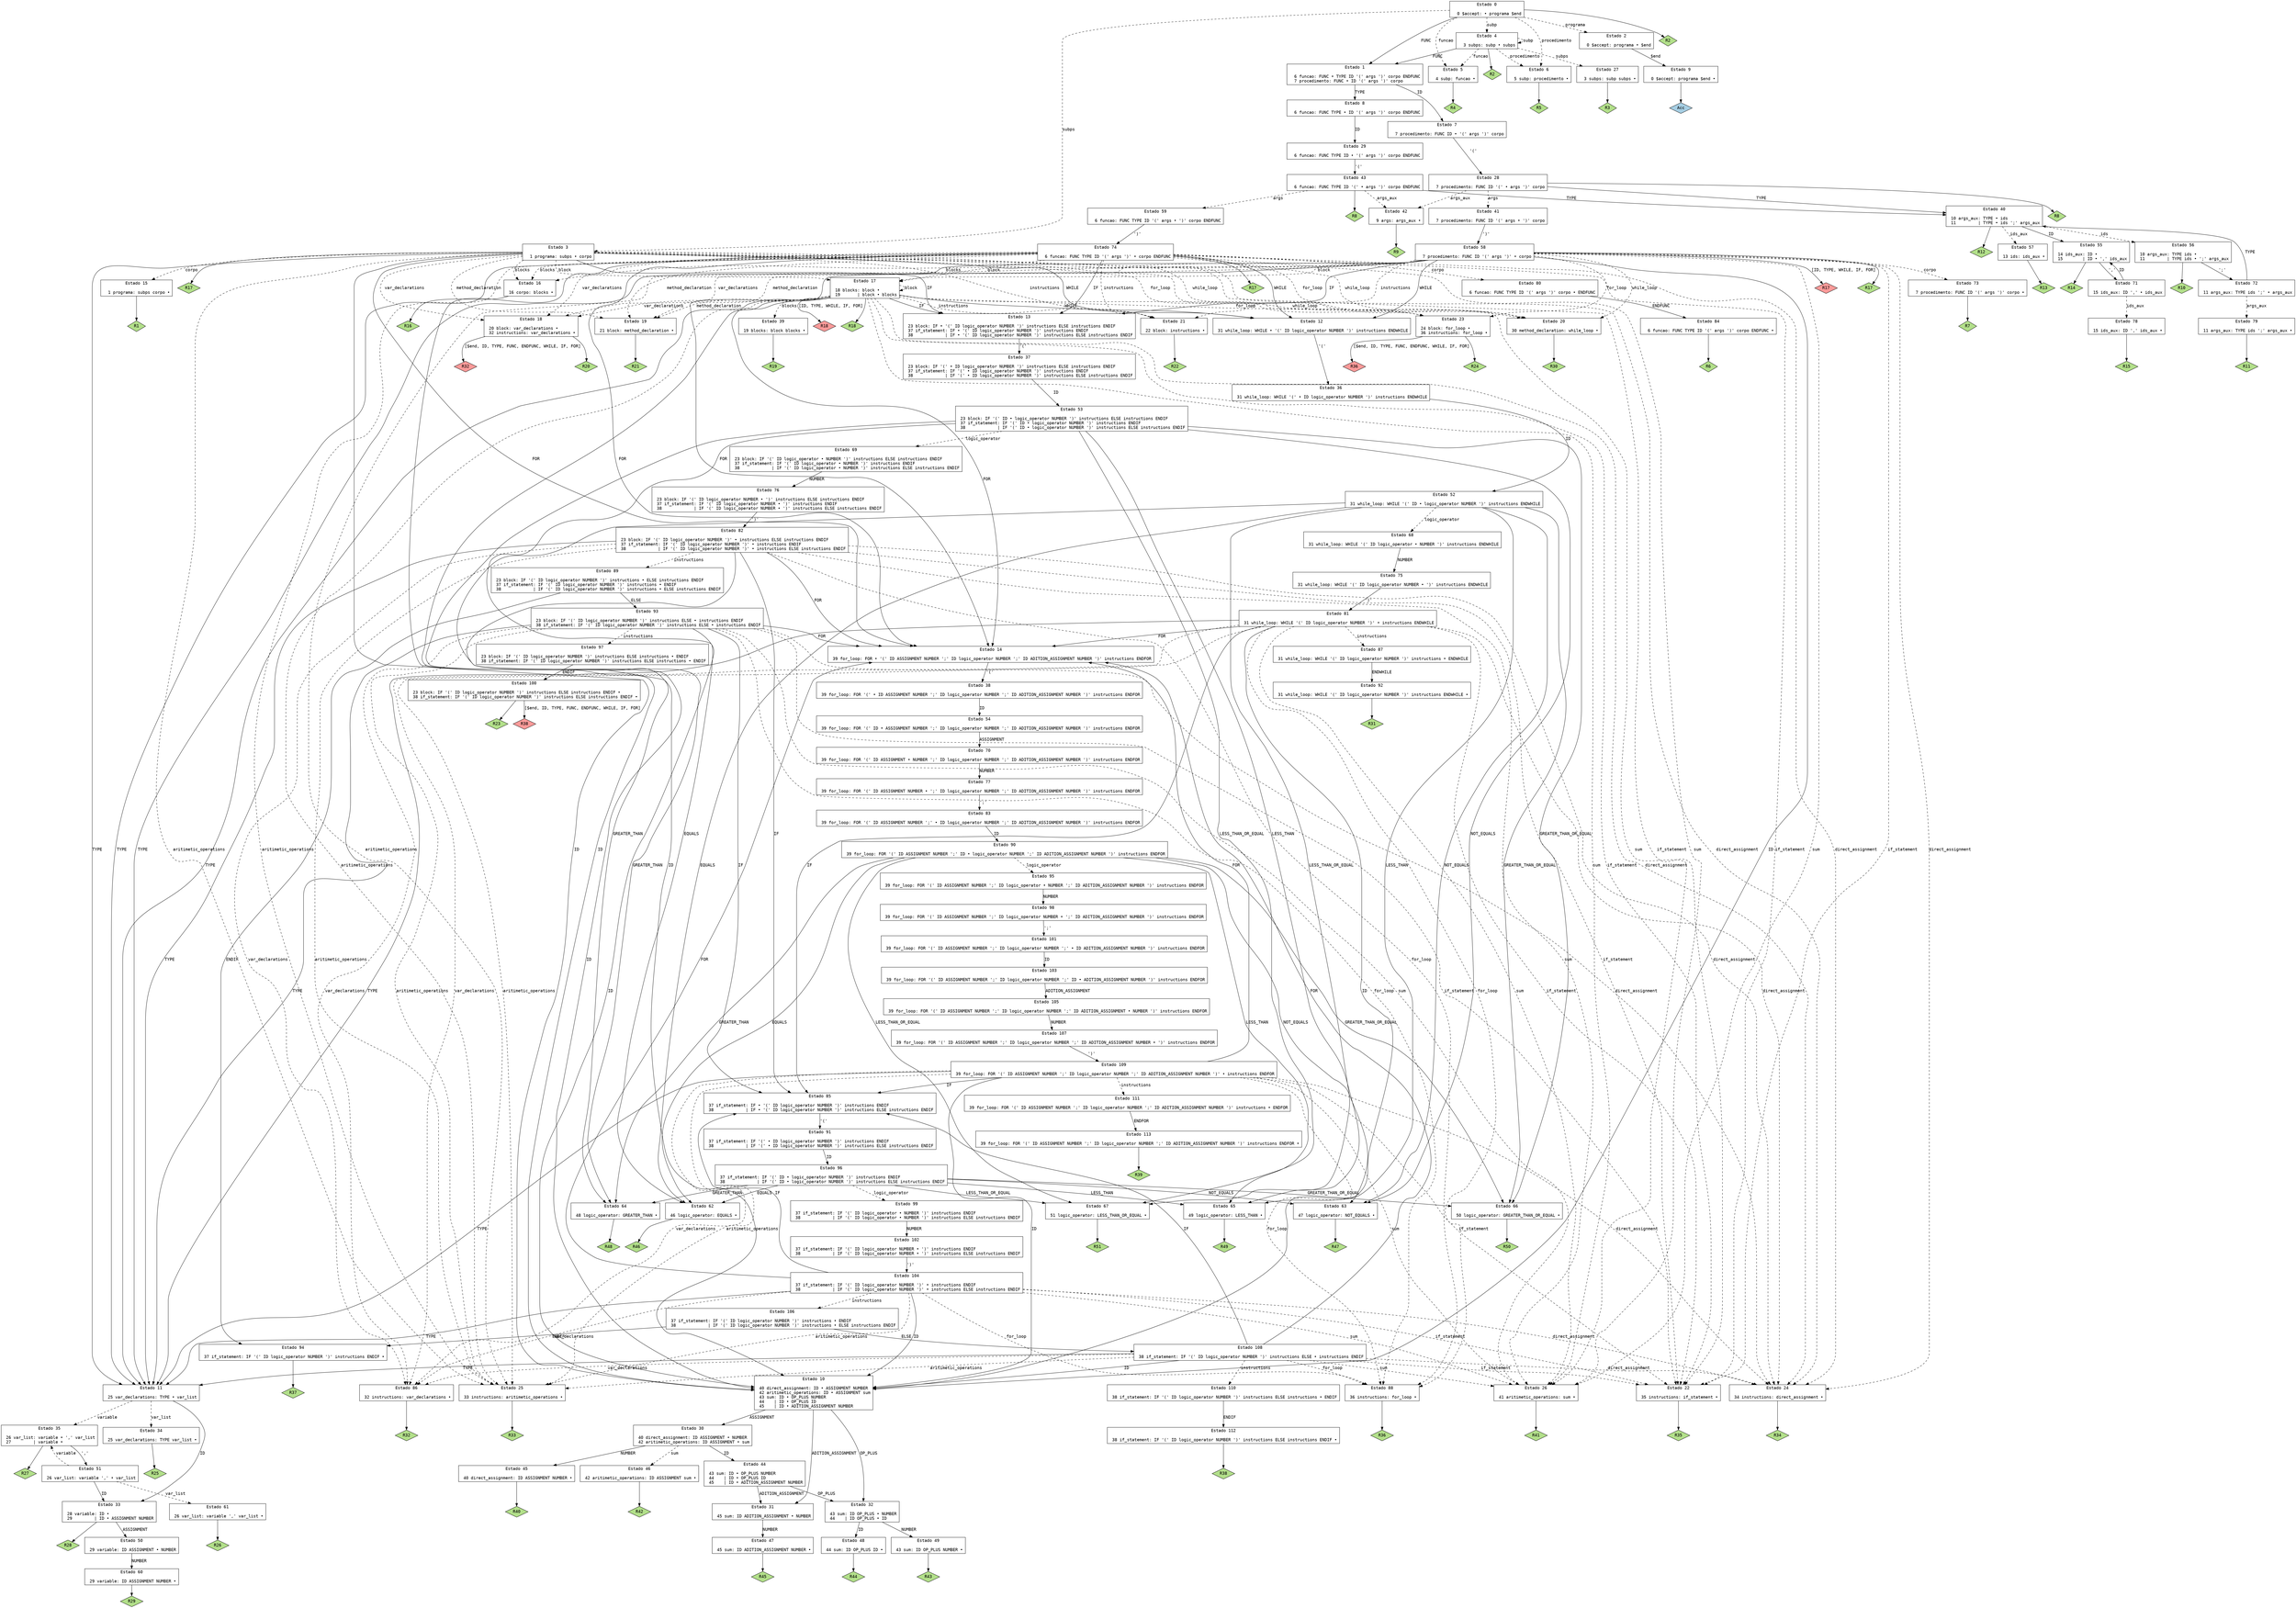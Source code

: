 // Gerado por GNU Bison 3.8.2.
// Relate erros para <bug-bison@gnu.org>.
// Site: <https://www.gnu.org/software/bison/>.

digraph "parser.y"
{
  node [fontname = courier, shape = box, colorscheme = paired6]
  edge [fontname = courier]

  0 [label="Estado 0\n\l  0 $accept: • programa $end\l"]
  0 -> 1 [style=solid label="FUNC"]
  0 -> 2 [style=dashed label="programa"]
  0 -> 3 [style=dashed label="subps"]
  0 -> 4 [style=dashed label="subp"]
  0 -> 5 [style=dashed label="funcao"]
  0 -> 6 [style=dashed label="procedimento"]
  0 -> "0R2" [style=solid]
 "0R2" [label="R2", fillcolor=3, shape=diamond, style=filled]
  1 [label="Estado 1\n\l  6 funcao: FUNC • TYPE ID '(' args ')' corpo ENDFUNC\l  7 procedimento: FUNC • ID '(' args ')' corpo\l"]
  1 -> 7 [style=solid label="ID"]
  1 -> 8 [style=solid label="TYPE"]
  2 [label="Estado 2\n\l  0 $accept: programa • $end\l"]
  2 -> 9 [style=solid label="$end"]
  3 [label="Estado 3\n\l  1 programa: subps • corpo\l"]
  3 -> 10 [style=solid label="ID"]
  3 -> 11 [style=solid label="TYPE"]
  3 -> 12 [style=solid label="WHILE"]
  3 -> 13 [style=solid label="IF"]
  3 -> 14 [style=solid label="FOR"]
  3 -> 15 [style=dashed label="corpo"]
  3 -> 16 [style=dashed label="blocks"]
  3 -> 17 [style=dashed label="block"]
  3 -> 18 [style=dashed label="var_declarations"]
  3 -> 19 [style=dashed label="method_declaration"]
  3 -> 20 [style=dashed label="while_loop"]
  3 -> 21 [style=dashed label="instructions"]
  3 -> 22 [style=dashed label="if_statement"]
  3 -> 23 [style=dashed label="for_loop"]
  3 -> 24 [style=dashed label="direct_assignment"]
  3 -> 25 [style=dashed label="aritimetic_operations"]
  3 -> 26 [style=dashed label="sum"]
  3 -> "3R17" [style=solid]
 "3R17" [label="R17", fillcolor=3, shape=diamond, style=filled]
  4 [label="Estado 4\n\l  3 subps: subp • subps\l"]
  4 -> 1 [style=solid label="FUNC"]
  4 -> 27 [style=dashed label="subps"]
  4 -> 4 [style=dashed label="subp"]
  4 -> 5 [style=dashed label="funcao"]
  4 -> 6 [style=dashed label="procedimento"]
  4 -> "4R2" [style=solid]
 "4R2" [label="R2", fillcolor=3, shape=diamond, style=filled]
  5 [label="Estado 5\n\l  4 subp: funcao •\l"]
  5 -> "5R4" [style=solid]
 "5R4" [label="R4", fillcolor=3, shape=diamond, style=filled]
  6 [label="Estado 6\n\l  5 subp: procedimento •\l"]
  6 -> "6R5" [style=solid]
 "6R5" [label="R5", fillcolor=3, shape=diamond, style=filled]
  7 [label="Estado 7\n\l  7 procedimento: FUNC ID • '(' args ')' corpo\l"]
  7 -> 28 [style=solid label="'('"]
  8 [label="Estado 8\n\l  6 funcao: FUNC TYPE • ID '(' args ')' corpo ENDFUNC\l"]
  8 -> 29 [style=solid label="ID"]
  9 [label="Estado 9\n\l  0 $accept: programa $end •\l"]
  9 -> "9R0" [style=solid]
 "9R0" [label="Acc", fillcolor=1, shape=diamond, style=filled]
  10 [label="Estado 10\n\l 40 direct_assignment: ID • ASSIGNMENT NUMBER\l 42 aritimetic_operations: ID • ASSIGNMENT sum\l 43 sum: ID • OP_PLUS NUMBER\l 44    | ID • OP_PLUS ID\l 45    | ID • ADITION_ASSIGNMENT NUMBER\l"]
  10 -> 30 [style=solid label="ASSIGNMENT"]
  10 -> 31 [style=solid label="ADITION_ASSIGNMENT"]
  10 -> 32 [style=solid label="OP_PLUS"]
  11 [label="Estado 11\n\l 25 var_declarations: TYPE • var_list\l"]
  11 -> 33 [style=solid label="ID"]
  11 -> 34 [style=dashed label="var_list"]
  11 -> 35 [style=dashed label="variable"]
  12 [label="Estado 12\n\l 31 while_loop: WHILE • '(' ID logic_operator NUMBER ')' instructions ENDWHILE\l"]
  12 -> 36 [style=solid label="'('"]
  13 [label="Estado 13\n\l 23 block: IF • '(' ID logic_operator NUMBER ')' instructions ELSE instructions ENDIF\l 37 if_statement: IF • '(' ID logic_operator NUMBER ')' instructions ENDIF\l 38             | IF • '(' ID logic_operator NUMBER ')' instructions ELSE instructions ENDIF\l"]
  13 -> 37 [style=solid label="'('"]
  14 [label="Estado 14\n\l 39 for_loop: FOR • '(' ID ASSIGNMENT NUMBER ';' ID logic_operator NUMBER ';' ID ADITION_ASSIGNMENT NUMBER ')' instructions ENDFOR\l"]
  14 -> 38 [style=solid label="'('"]
  15 [label="Estado 15\n\l  1 programa: subps corpo •\l"]
  15 -> "15R1" [style=solid]
 "15R1" [label="R1", fillcolor=3, shape=diamond, style=filled]
  16 [label="Estado 16\n\l 16 corpo: blocks •\l"]
  16 -> "16R16" [style=solid]
 "16R16" [label="R16", fillcolor=3, shape=diamond, style=filled]
  17 [label="Estado 17\n\l 18 blocks: block •\l 19       | block • blocks\l"]
  17 -> 10 [style=solid label="ID"]
  17 -> 11 [style=solid label="TYPE"]
  17 -> 12 [style=solid label="WHILE"]
  17 -> 13 [style=solid label="IF"]
  17 -> 14 [style=solid label="FOR"]
  17 -> 39 [style=dashed label="blocks"]
  17 -> 17 [style=dashed label="block"]
  17 -> 18 [style=dashed label="var_declarations"]
  17 -> 19 [style=dashed label="method_declaration"]
  17 -> 20 [style=dashed label="while_loop"]
  17 -> 21 [style=dashed label="instructions"]
  17 -> 22 [style=dashed label="if_statement"]
  17 -> 23 [style=dashed label="for_loop"]
  17 -> 24 [style=dashed label="direct_assignment"]
  17 -> 25 [style=dashed label="aritimetic_operations"]
  17 -> 26 [style=dashed label="sum"]
  17 -> "17R18d" [label="[ID, TYPE, WHILE, IF, FOR]", style=solid]
 "17R18d" [label="R18", fillcolor=5, shape=diamond, style=filled]
  17 -> "17R18" [style=solid]
 "17R18" [label="R18", fillcolor=3, shape=diamond, style=filled]
  18 [label="Estado 18\n\l 20 block: var_declarations •\l 32 instructions: var_declarations •\l"]
  18 -> "18R20" [style=solid]
 "18R20" [label="R20", fillcolor=3, shape=diamond, style=filled]
  18 -> "18R32d" [label="[$end, ID, TYPE, FUNC, ENDFUNC, WHILE, IF, FOR]", style=solid]
 "18R32d" [label="R32", fillcolor=5, shape=diamond, style=filled]
  19 [label="Estado 19\n\l 21 block: method_declaration •\l"]
  19 -> "19R21" [style=solid]
 "19R21" [label="R21", fillcolor=3, shape=diamond, style=filled]
  20 [label="Estado 20\n\l 30 method_declaration: while_loop •\l"]
  20 -> "20R30" [style=solid]
 "20R30" [label="R30", fillcolor=3, shape=diamond, style=filled]
  21 [label="Estado 21\n\l 22 block: instructions •\l"]
  21 -> "21R22" [style=solid]
 "21R22" [label="R22", fillcolor=3, shape=diamond, style=filled]
  22 [label="Estado 22\n\l 35 instructions: if_statement •\l"]
  22 -> "22R35" [style=solid]
 "22R35" [label="R35", fillcolor=3, shape=diamond, style=filled]
  23 [label="Estado 23\n\l 24 block: for_loop •\l 36 instructions: for_loop •\l"]
  23 -> "23R24" [style=solid]
 "23R24" [label="R24", fillcolor=3, shape=diamond, style=filled]
  23 -> "23R36d" [label="[$end, ID, TYPE, FUNC, ENDFUNC, WHILE, IF, FOR]", style=solid]
 "23R36d" [label="R36", fillcolor=5, shape=diamond, style=filled]
  24 [label="Estado 24\n\l 34 instructions: direct_assignment •\l"]
  24 -> "24R34" [style=solid]
 "24R34" [label="R34", fillcolor=3, shape=diamond, style=filled]
  25 [label="Estado 25\n\l 33 instructions: aritimetic_operations •\l"]
  25 -> "25R33" [style=solid]
 "25R33" [label="R33", fillcolor=3, shape=diamond, style=filled]
  26 [label="Estado 26\n\l 41 aritimetic_operations: sum •\l"]
  26 -> "26R41" [style=solid]
 "26R41" [label="R41", fillcolor=3, shape=diamond, style=filled]
  27 [label="Estado 27\n\l  3 subps: subp subps •\l"]
  27 -> "27R3" [style=solid]
 "27R3" [label="R3", fillcolor=3, shape=diamond, style=filled]
  28 [label="Estado 28\n\l  7 procedimento: FUNC ID '(' • args ')' corpo\l"]
  28 -> 40 [style=solid label="TYPE"]
  28 -> 41 [style=dashed label="args"]
  28 -> 42 [style=dashed label="args_aux"]
  28 -> "28R8" [style=solid]
 "28R8" [label="R8", fillcolor=3, shape=diamond, style=filled]
  29 [label="Estado 29\n\l  6 funcao: FUNC TYPE ID • '(' args ')' corpo ENDFUNC\l"]
  29 -> 43 [style=solid label="'('"]
  30 [label="Estado 30\n\l 40 direct_assignment: ID ASSIGNMENT • NUMBER\l 42 aritimetic_operations: ID ASSIGNMENT • sum\l"]
  30 -> 44 [style=solid label="ID"]
  30 -> 45 [style=solid label="NUMBER"]
  30 -> 46 [style=dashed label="sum"]
  31 [label="Estado 31\n\l 45 sum: ID ADITION_ASSIGNMENT • NUMBER\l"]
  31 -> 47 [style=solid label="NUMBER"]
  32 [label="Estado 32\n\l 43 sum: ID OP_PLUS • NUMBER\l 44    | ID OP_PLUS • ID\l"]
  32 -> 48 [style=solid label="ID"]
  32 -> 49 [style=solid label="NUMBER"]
  33 [label="Estado 33\n\l 28 variable: ID •\l 29         | ID • ASSIGNMENT NUMBER\l"]
  33 -> 50 [style=solid label="ASSIGNMENT"]
  33 -> "33R28" [style=solid]
 "33R28" [label="R28", fillcolor=3, shape=diamond, style=filled]
  34 [label="Estado 34\n\l 25 var_declarations: TYPE var_list •\l"]
  34 -> "34R25" [style=solid]
 "34R25" [label="R25", fillcolor=3, shape=diamond, style=filled]
  35 [label="Estado 35\n\l 26 var_list: variable • ',' var_list\l 27         | variable •\l"]
  35 -> 51 [style=solid label="','"]
  35 -> "35R27" [style=solid]
 "35R27" [label="R27", fillcolor=3, shape=diamond, style=filled]
  36 [label="Estado 36\n\l 31 while_loop: WHILE '(' • ID logic_operator NUMBER ')' instructions ENDWHILE\l"]
  36 -> 52 [style=solid label="ID"]
  37 [label="Estado 37\n\l 23 block: IF '(' • ID logic_operator NUMBER ')' instructions ELSE instructions ENDIF\l 37 if_statement: IF '(' • ID logic_operator NUMBER ')' instructions ENDIF\l 38             | IF '(' • ID logic_operator NUMBER ')' instructions ELSE instructions ENDIF\l"]
  37 -> 53 [style=solid label="ID"]
  38 [label="Estado 38\n\l 39 for_loop: FOR '(' • ID ASSIGNMENT NUMBER ';' ID logic_operator NUMBER ';' ID ADITION_ASSIGNMENT NUMBER ')' instructions ENDFOR\l"]
  38 -> 54 [style=solid label="ID"]
  39 [label="Estado 39\n\l 19 blocks: block blocks •\l"]
  39 -> "39R19" [style=solid]
 "39R19" [label="R19", fillcolor=3, shape=diamond, style=filled]
  40 [label="Estado 40\n\l 10 args_aux: TYPE • ids\l 11         | TYPE • ids ';' args_aux\l"]
  40 -> 55 [style=solid label="ID"]
  40 -> 56 [style=dashed label="ids"]
  40 -> 57 [style=dashed label="ids_aux"]
  40 -> "40R12" [style=solid]
 "40R12" [label="R12", fillcolor=3, shape=diamond, style=filled]
  41 [label="Estado 41\n\l  7 procedimento: FUNC ID '(' args • ')' corpo\l"]
  41 -> 58 [style=solid label="')'"]
  42 [label="Estado 42\n\l  9 args: args_aux •\l"]
  42 -> "42R9" [style=solid]
 "42R9" [label="R9", fillcolor=3, shape=diamond, style=filled]
  43 [label="Estado 43\n\l  6 funcao: FUNC TYPE ID '(' • args ')' corpo ENDFUNC\l"]
  43 -> 40 [style=solid label="TYPE"]
  43 -> 59 [style=dashed label="args"]
  43 -> 42 [style=dashed label="args_aux"]
  43 -> "43R8" [style=solid]
 "43R8" [label="R8", fillcolor=3, shape=diamond, style=filled]
  44 [label="Estado 44\n\l 43 sum: ID • OP_PLUS NUMBER\l 44    | ID • OP_PLUS ID\l 45    | ID • ADITION_ASSIGNMENT NUMBER\l"]
  44 -> 31 [style=solid label="ADITION_ASSIGNMENT"]
  44 -> 32 [style=solid label="OP_PLUS"]
  45 [label="Estado 45\n\l 40 direct_assignment: ID ASSIGNMENT NUMBER •\l"]
  45 -> "45R40" [style=solid]
 "45R40" [label="R40", fillcolor=3, shape=diamond, style=filled]
  46 [label="Estado 46\n\l 42 aritimetic_operations: ID ASSIGNMENT sum •\l"]
  46 -> "46R42" [style=solid]
 "46R42" [label="R42", fillcolor=3, shape=diamond, style=filled]
  47 [label="Estado 47\n\l 45 sum: ID ADITION_ASSIGNMENT NUMBER •\l"]
  47 -> "47R45" [style=solid]
 "47R45" [label="R45", fillcolor=3, shape=diamond, style=filled]
  48 [label="Estado 48\n\l 44 sum: ID OP_PLUS ID •\l"]
  48 -> "48R44" [style=solid]
 "48R44" [label="R44", fillcolor=3, shape=diamond, style=filled]
  49 [label="Estado 49\n\l 43 sum: ID OP_PLUS NUMBER •\l"]
  49 -> "49R43" [style=solid]
 "49R43" [label="R43", fillcolor=3, shape=diamond, style=filled]
  50 [label="Estado 50\n\l 29 variable: ID ASSIGNMENT • NUMBER\l"]
  50 -> 60 [style=solid label="NUMBER"]
  51 [label="Estado 51\n\l 26 var_list: variable ',' • var_list\l"]
  51 -> 33 [style=solid label="ID"]
  51 -> 61 [style=dashed label="var_list"]
  51 -> 35 [style=dashed label="variable"]
  52 [label="Estado 52\n\l 31 while_loop: WHILE '(' ID • logic_operator NUMBER ')' instructions ENDWHILE\l"]
  52 -> 62 [style=solid label="EQUALS"]
  52 -> 63 [style=solid label="NOT_EQUALS"]
  52 -> 64 [style=solid label="GREATER_THAN"]
  52 -> 65 [style=solid label="LESS_THAN"]
  52 -> 66 [style=solid label="GREATER_THAN_OR_EQUAL"]
  52 -> 67 [style=solid label="LESS_THAN_OR_EQUAL"]
  52 -> 68 [style=dashed label="logic_operator"]
  53 [label="Estado 53\n\l 23 block: IF '(' ID • logic_operator NUMBER ')' instructions ELSE instructions ENDIF\l 37 if_statement: IF '(' ID • logic_operator NUMBER ')' instructions ENDIF\l 38             | IF '(' ID • logic_operator NUMBER ')' instructions ELSE instructions ENDIF\l"]
  53 -> 62 [style=solid label="EQUALS"]
  53 -> 63 [style=solid label="NOT_EQUALS"]
  53 -> 64 [style=solid label="GREATER_THAN"]
  53 -> 65 [style=solid label="LESS_THAN"]
  53 -> 66 [style=solid label="GREATER_THAN_OR_EQUAL"]
  53 -> 67 [style=solid label="LESS_THAN_OR_EQUAL"]
  53 -> 69 [style=dashed label="logic_operator"]
  54 [label="Estado 54\n\l 39 for_loop: FOR '(' ID • ASSIGNMENT NUMBER ';' ID logic_operator NUMBER ';' ID ADITION_ASSIGNMENT NUMBER ')' instructions ENDFOR\l"]
  54 -> 70 [style=solid label="ASSIGNMENT"]
  55 [label="Estado 55\n\l 14 ids_aux: ID •\l 15        | ID • ',' ids_aux\l"]
  55 -> 71 [style=solid label="','"]
  55 -> "55R14" [style=solid]
 "55R14" [label="R14", fillcolor=3, shape=diamond, style=filled]
  56 [label="Estado 56\n\l 10 args_aux: TYPE ids •\l 11         | TYPE ids • ';' args_aux\l"]
  56 -> 72 [style=solid label="';'"]
  56 -> "56R10" [style=solid]
 "56R10" [label="R10", fillcolor=3, shape=diamond, style=filled]
  57 [label="Estado 57\n\l 13 ids: ids_aux •\l"]
  57 -> "57R13" [style=solid]
 "57R13" [label="R13", fillcolor=3, shape=diamond, style=filled]
  58 [label="Estado 58\n\l  7 procedimento: FUNC ID '(' args ')' • corpo\l"]
  58 -> 10 [style=solid label="ID"]
  58 -> 11 [style=solid label="TYPE"]
  58 -> 12 [style=solid label="WHILE"]
  58 -> 13 [style=solid label="IF"]
  58 -> 14 [style=solid label="FOR"]
  58 -> 73 [style=dashed label="corpo"]
  58 -> 16 [style=dashed label="blocks"]
  58 -> 17 [style=dashed label="block"]
  58 -> 18 [style=dashed label="var_declarations"]
  58 -> 19 [style=dashed label="method_declaration"]
  58 -> 20 [style=dashed label="while_loop"]
  58 -> 21 [style=dashed label="instructions"]
  58 -> 22 [style=dashed label="if_statement"]
  58 -> 23 [style=dashed label="for_loop"]
  58 -> 24 [style=dashed label="direct_assignment"]
  58 -> 25 [style=dashed label="aritimetic_operations"]
  58 -> 26 [style=dashed label="sum"]
  58 -> "58R17d" [label="[ID, TYPE, WHILE, IF, FOR]", style=solid]
 "58R17d" [label="R17", fillcolor=5, shape=diamond, style=filled]
  58 -> "58R17" [style=solid]
 "58R17" [label="R17", fillcolor=3, shape=diamond, style=filled]
  59 [label="Estado 59\n\l  6 funcao: FUNC TYPE ID '(' args • ')' corpo ENDFUNC\l"]
  59 -> 74 [style=solid label="')'"]
  60 [label="Estado 60\n\l 29 variable: ID ASSIGNMENT NUMBER •\l"]
  60 -> "60R29" [style=solid]
 "60R29" [label="R29", fillcolor=3, shape=diamond, style=filled]
  61 [label="Estado 61\n\l 26 var_list: variable ',' var_list •\l"]
  61 -> "61R26" [style=solid]
 "61R26" [label="R26", fillcolor=3, shape=diamond, style=filled]
  62 [label="Estado 62\n\l 46 logic_operator: EQUALS •\l"]
  62 -> "62R46" [style=solid]
 "62R46" [label="R46", fillcolor=3, shape=diamond, style=filled]
  63 [label="Estado 63\n\l 47 logic_operator: NOT_EQUALS •\l"]
  63 -> "63R47" [style=solid]
 "63R47" [label="R47", fillcolor=3, shape=diamond, style=filled]
  64 [label="Estado 64\n\l 48 logic_operator: GREATER_THAN •\l"]
  64 -> "64R48" [style=solid]
 "64R48" [label="R48", fillcolor=3, shape=diamond, style=filled]
  65 [label="Estado 65\n\l 49 logic_operator: LESS_THAN •\l"]
  65 -> "65R49" [style=solid]
 "65R49" [label="R49", fillcolor=3, shape=diamond, style=filled]
  66 [label="Estado 66\n\l 50 logic_operator: GREATER_THAN_OR_EQUAL •\l"]
  66 -> "66R50" [style=solid]
 "66R50" [label="R50", fillcolor=3, shape=diamond, style=filled]
  67 [label="Estado 67\n\l 51 logic_operator: LESS_THAN_OR_EQUAL •\l"]
  67 -> "67R51" [style=solid]
 "67R51" [label="R51", fillcolor=3, shape=diamond, style=filled]
  68 [label="Estado 68\n\l 31 while_loop: WHILE '(' ID logic_operator • NUMBER ')' instructions ENDWHILE\l"]
  68 -> 75 [style=solid label="NUMBER"]
  69 [label="Estado 69\n\l 23 block: IF '(' ID logic_operator • NUMBER ')' instructions ELSE instructions ENDIF\l 37 if_statement: IF '(' ID logic_operator • NUMBER ')' instructions ENDIF\l 38             | IF '(' ID logic_operator • NUMBER ')' instructions ELSE instructions ENDIF\l"]
  69 -> 76 [style=solid label="NUMBER"]
  70 [label="Estado 70\n\l 39 for_loop: FOR '(' ID ASSIGNMENT • NUMBER ';' ID logic_operator NUMBER ';' ID ADITION_ASSIGNMENT NUMBER ')' instructions ENDFOR\l"]
  70 -> 77 [style=solid label="NUMBER"]
  71 [label="Estado 71\n\l 15 ids_aux: ID ',' • ids_aux\l"]
  71 -> 55 [style=solid label="ID"]
  71 -> 78 [style=dashed label="ids_aux"]
  72 [label="Estado 72\n\l 11 args_aux: TYPE ids ';' • args_aux\l"]
  72 -> 40 [style=solid label="TYPE"]
  72 -> 79 [style=dashed label="args_aux"]
  73 [label="Estado 73\n\l  7 procedimento: FUNC ID '(' args ')' corpo •\l"]
  73 -> "73R7" [style=solid]
 "73R7" [label="R7", fillcolor=3, shape=diamond, style=filled]
  74 [label="Estado 74\n\l  6 funcao: FUNC TYPE ID '(' args ')' • corpo ENDFUNC\l"]
  74 -> 10 [style=solid label="ID"]
  74 -> 11 [style=solid label="TYPE"]
  74 -> 12 [style=solid label="WHILE"]
  74 -> 13 [style=solid label="IF"]
  74 -> 14 [style=solid label="FOR"]
  74 -> 80 [style=dashed label="corpo"]
  74 -> 16 [style=dashed label="blocks"]
  74 -> 17 [style=dashed label="block"]
  74 -> 18 [style=dashed label="var_declarations"]
  74 -> 19 [style=dashed label="method_declaration"]
  74 -> 20 [style=dashed label="while_loop"]
  74 -> 21 [style=dashed label="instructions"]
  74 -> 22 [style=dashed label="if_statement"]
  74 -> 23 [style=dashed label="for_loop"]
  74 -> 24 [style=dashed label="direct_assignment"]
  74 -> 25 [style=dashed label="aritimetic_operations"]
  74 -> 26 [style=dashed label="sum"]
  74 -> "74R17" [style=solid]
 "74R17" [label="R17", fillcolor=3, shape=diamond, style=filled]
  75 [label="Estado 75\n\l 31 while_loop: WHILE '(' ID logic_operator NUMBER • ')' instructions ENDWHILE\l"]
  75 -> 81 [style=solid label="')'"]
  76 [label="Estado 76\n\l 23 block: IF '(' ID logic_operator NUMBER • ')' instructions ELSE instructions ENDIF\l 37 if_statement: IF '(' ID logic_operator NUMBER • ')' instructions ENDIF\l 38             | IF '(' ID logic_operator NUMBER • ')' instructions ELSE instructions ENDIF\l"]
  76 -> 82 [style=solid label="')'"]
  77 [label="Estado 77\n\l 39 for_loop: FOR '(' ID ASSIGNMENT NUMBER • ';' ID logic_operator NUMBER ';' ID ADITION_ASSIGNMENT NUMBER ')' instructions ENDFOR\l"]
  77 -> 83 [style=solid label="';'"]
  78 [label="Estado 78\n\l 15 ids_aux: ID ',' ids_aux •\l"]
  78 -> "78R15" [style=solid]
 "78R15" [label="R15", fillcolor=3, shape=diamond, style=filled]
  79 [label="Estado 79\n\l 11 args_aux: TYPE ids ';' args_aux •\l"]
  79 -> "79R11" [style=solid]
 "79R11" [label="R11", fillcolor=3, shape=diamond, style=filled]
  80 [label="Estado 80\n\l  6 funcao: FUNC TYPE ID '(' args ')' corpo • ENDFUNC\l"]
  80 -> 84 [style=solid label="ENDFUNC"]
  81 [label="Estado 81\n\l 31 while_loop: WHILE '(' ID logic_operator NUMBER ')' • instructions ENDWHILE\l"]
  81 -> 10 [style=solid label="ID"]
  81 -> 11 [style=solid label="TYPE"]
  81 -> 85 [style=solid label="IF"]
  81 -> 14 [style=solid label="FOR"]
  81 -> 86 [style=dashed label="var_declarations"]
  81 -> 87 [style=dashed label="instructions"]
  81 -> 22 [style=dashed label="if_statement"]
  81 -> 88 [style=dashed label="for_loop"]
  81 -> 24 [style=dashed label="direct_assignment"]
  81 -> 25 [style=dashed label="aritimetic_operations"]
  81 -> 26 [style=dashed label="sum"]
  82 [label="Estado 82\n\l 23 block: IF '(' ID logic_operator NUMBER ')' • instructions ELSE instructions ENDIF\l 37 if_statement: IF '(' ID logic_operator NUMBER ')' • instructions ENDIF\l 38             | IF '(' ID logic_operator NUMBER ')' • instructions ELSE instructions ENDIF\l"]
  82 -> 10 [style=solid label="ID"]
  82 -> 11 [style=solid label="TYPE"]
  82 -> 85 [style=solid label="IF"]
  82 -> 14 [style=solid label="FOR"]
  82 -> 86 [style=dashed label="var_declarations"]
  82 -> 89 [style=dashed label="instructions"]
  82 -> 22 [style=dashed label="if_statement"]
  82 -> 88 [style=dashed label="for_loop"]
  82 -> 24 [style=dashed label="direct_assignment"]
  82 -> 25 [style=dashed label="aritimetic_operations"]
  82 -> 26 [style=dashed label="sum"]
  83 [label="Estado 83\n\l 39 for_loop: FOR '(' ID ASSIGNMENT NUMBER ';' • ID logic_operator NUMBER ';' ID ADITION_ASSIGNMENT NUMBER ')' instructions ENDFOR\l"]
  83 -> 90 [style=solid label="ID"]
  84 [label="Estado 84\n\l  6 funcao: FUNC TYPE ID '(' args ')' corpo ENDFUNC •\l"]
  84 -> "84R6" [style=solid]
 "84R6" [label="R6", fillcolor=3, shape=diamond, style=filled]
  85 [label="Estado 85\n\l 37 if_statement: IF • '(' ID logic_operator NUMBER ')' instructions ENDIF\l 38             | IF • '(' ID logic_operator NUMBER ')' instructions ELSE instructions ENDIF\l"]
  85 -> 91 [style=solid label="'('"]
  86 [label="Estado 86\n\l 32 instructions: var_declarations •\l"]
  86 -> "86R32" [style=solid]
 "86R32" [label="R32", fillcolor=3, shape=diamond, style=filled]
  87 [label="Estado 87\n\l 31 while_loop: WHILE '(' ID logic_operator NUMBER ')' instructions • ENDWHILE\l"]
  87 -> 92 [style=solid label="ENDWHILE"]
  88 [label="Estado 88\n\l 36 instructions: for_loop •\l"]
  88 -> "88R36" [style=solid]
 "88R36" [label="R36", fillcolor=3, shape=diamond, style=filled]
  89 [label="Estado 89\n\l 23 block: IF '(' ID logic_operator NUMBER ')' instructions • ELSE instructions ENDIF\l 37 if_statement: IF '(' ID logic_operator NUMBER ')' instructions • ENDIF\l 38             | IF '(' ID logic_operator NUMBER ')' instructions • ELSE instructions ENDIF\l"]
  89 -> 93 [style=solid label="ELSE"]
  89 -> 94 [style=solid label="ENDIF"]
  90 [label="Estado 90\n\l 39 for_loop: FOR '(' ID ASSIGNMENT NUMBER ';' ID • logic_operator NUMBER ';' ID ADITION_ASSIGNMENT NUMBER ')' instructions ENDFOR\l"]
  90 -> 62 [style=solid label="EQUALS"]
  90 -> 63 [style=solid label="NOT_EQUALS"]
  90 -> 64 [style=solid label="GREATER_THAN"]
  90 -> 65 [style=solid label="LESS_THAN"]
  90 -> 66 [style=solid label="GREATER_THAN_OR_EQUAL"]
  90 -> 67 [style=solid label="LESS_THAN_OR_EQUAL"]
  90 -> 95 [style=dashed label="logic_operator"]
  91 [label="Estado 91\n\l 37 if_statement: IF '(' • ID logic_operator NUMBER ')' instructions ENDIF\l 38             | IF '(' • ID logic_operator NUMBER ')' instructions ELSE instructions ENDIF\l"]
  91 -> 96 [style=solid label="ID"]
  92 [label="Estado 92\n\l 31 while_loop: WHILE '(' ID logic_operator NUMBER ')' instructions ENDWHILE •\l"]
  92 -> "92R31" [style=solid]
 "92R31" [label="R31", fillcolor=3, shape=diamond, style=filled]
  93 [label="Estado 93\n\l 23 block: IF '(' ID logic_operator NUMBER ')' instructions ELSE • instructions ENDIF\l 38 if_statement: IF '(' ID logic_operator NUMBER ')' instructions ELSE • instructions ENDIF\l"]
  93 -> 10 [style=solid label="ID"]
  93 -> 11 [style=solid label="TYPE"]
  93 -> 85 [style=solid label="IF"]
  93 -> 14 [style=solid label="FOR"]
  93 -> 86 [style=dashed label="var_declarations"]
  93 -> 97 [style=dashed label="instructions"]
  93 -> 22 [style=dashed label="if_statement"]
  93 -> 88 [style=dashed label="for_loop"]
  93 -> 24 [style=dashed label="direct_assignment"]
  93 -> 25 [style=dashed label="aritimetic_operations"]
  93 -> 26 [style=dashed label="sum"]
  94 [label="Estado 94\n\l 37 if_statement: IF '(' ID logic_operator NUMBER ')' instructions ENDIF •\l"]
  94 -> "94R37" [style=solid]
 "94R37" [label="R37", fillcolor=3, shape=diamond, style=filled]
  95 [label="Estado 95\n\l 39 for_loop: FOR '(' ID ASSIGNMENT NUMBER ';' ID logic_operator • NUMBER ';' ID ADITION_ASSIGNMENT NUMBER ')' instructions ENDFOR\l"]
  95 -> 98 [style=solid label="NUMBER"]
  96 [label="Estado 96\n\l 37 if_statement: IF '(' ID • logic_operator NUMBER ')' instructions ENDIF\l 38             | IF '(' ID • logic_operator NUMBER ')' instructions ELSE instructions ENDIF\l"]
  96 -> 62 [style=solid label="EQUALS"]
  96 -> 63 [style=solid label="NOT_EQUALS"]
  96 -> 64 [style=solid label="GREATER_THAN"]
  96 -> 65 [style=solid label="LESS_THAN"]
  96 -> 66 [style=solid label="GREATER_THAN_OR_EQUAL"]
  96 -> 67 [style=solid label="LESS_THAN_OR_EQUAL"]
  96 -> 99 [style=dashed label="logic_operator"]
  97 [label="Estado 97\n\l 23 block: IF '(' ID logic_operator NUMBER ')' instructions ELSE instructions • ENDIF\l 38 if_statement: IF '(' ID logic_operator NUMBER ')' instructions ELSE instructions • ENDIF\l"]
  97 -> 100 [style=solid label="ENDIF"]
  98 [label="Estado 98\n\l 39 for_loop: FOR '(' ID ASSIGNMENT NUMBER ';' ID logic_operator NUMBER • ';' ID ADITION_ASSIGNMENT NUMBER ')' instructions ENDFOR\l"]
  98 -> 101 [style=solid label="';'"]
  99 [label="Estado 99\n\l 37 if_statement: IF '(' ID logic_operator • NUMBER ')' instructions ENDIF\l 38             | IF '(' ID logic_operator • NUMBER ')' instructions ELSE instructions ENDIF\l"]
  99 -> 102 [style=solid label="NUMBER"]
  100 [label="Estado 100\n\l 23 block: IF '(' ID logic_operator NUMBER ')' instructions ELSE instructions ENDIF •\l 38 if_statement: IF '(' ID logic_operator NUMBER ')' instructions ELSE instructions ENDIF •\l"]
  100 -> "100R23" [style=solid]
 "100R23" [label="R23", fillcolor=3, shape=diamond, style=filled]
  100 -> "100R38d" [label="[$end, ID, TYPE, FUNC, ENDFUNC, WHILE, IF, FOR]", style=solid]
 "100R38d" [label="R38", fillcolor=5, shape=diamond, style=filled]
  101 [label="Estado 101\n\l 39 for_loop: FOR '(' ID ASSIGNMENT NUMBER ';' ID logic_operator NUMBER ';' • ID ADITION_ASSIGNMENT NUMBER ')' instructions ENDFOR\l"]
  101 -> 103 [style=solid label="ID"]
  102 [label="Estado 102\n\l 37 if_statement: IF '(' ID logic_operator NUMBER • ')' instructions ENDIF\l 38             | IF '(' ID logic_operator NUMBER • ')' instructions ELSE instructions ENDIF\l"]
  102 -> 104 [style=solid label="')'"]
  103 [label="Estado 103\n\l 39 for_loop: FOR '(' ID ASSIGNMENT NUMBER ';' ID logic_operator NUMBER ';' ID • ADITION_ASSIGNMENT NUMBER ')' instructions ENDFOR\l"]
  103 -> 105 [style=solid label="ADITION_ASSIGNMENT"]
  104 [label="Estado 104\n\l 37 if_statement: IF '(' ID logic_operator NUMBER ')' • instructions ENDIF\l 38             | IF '(' ID logic_operator NUMBER ')' • instructions ELSE instructions ENDIF\l"]
  104 -> 10 [style=solid label="ID"]
  104 -> 11 [style=solid label="TYPE"]
  104 -> 85 [style=solid label="IF"]
  104 -> 14 [style=solid label="FOR"]
  104 -> 86 [style=dashed label="var_declarations"]
  104 -> 106 [style=dashed label="instructions"]
  104 -> 22 [style=dashed label="if_statement"]
  104 -> 88 [style=dashed label="for_loop"]
  104 -> 24 [style=dashed label="direct_assignment"]
  104 -> 25 [style=dashed label="aritimetic_operations"]
  104 -> 26 [style=dashed label="sum"]
  105 [label="Estado 105\n\l 39 for_loop: FOR '(' ID ASSIGNMENT NUMBER ';' ID logic_operator NUMBER ';' ID ADITION_ASSIGNMENT • NUMBER ')' instructions ENDFOR\l"]
  105 -> 107 [style=solid label="NUMBER"]
  106 [label="Estado 106\n\l 37 if_statement: IF '(' ID logic_operator NUMBER ')' instructions • ENDIF\l 38             | IF '(' ID logic_operator NUMBER ')' instructions • ELSE instructions ENDIF\l"]
  106 -> 108 [style=solid label="ELSE"]
  106 -> 94 [style=solid label="ENDIF"]
  107 [label="Estado 107\n\l 39 for_loop: FOR '(' ID ASSIGNMENT NUMBER ';' ID logic_operator NUMBER ';' ID ADITION_ASSIGNMENT NUMBER • ')' instructions ENDFOR\l"]
  107 -> 109 [style=solid label="')'"]
  108 [label="Estado 108\n\l 38 if_statement: IF '(' ID logic_operator NUMBER ')' instructions ELSE • instructions ENDIF\l"]
  108 -> 10 [style=solid label="ID"]
  108 -> 11 [style=solid label="TYPE"]
  108 -> 85 [style=solid label="IF"]
  108 -> 14 [style=solid label="FOR"]
  108 -> 86 [style=dashed label="var_declarations"]
  108 -> 110 [style=dashed label="instructions"]
  108 -> 22 [style=dashed label="if_statement"]
  108 -> 88 [style=dashed label="for_loop"]
  108 -> 24 [style=dashed label="direct_assignment"]
  108 -> 25 [style=dashed label="aritimetic_operations"]
  108 -> 26 [style=dashed label="sum"]
  109 [label="Estado 109\n\l 39 for_loop: FOR '(' ID ASSIGNMENT NUMBER ';' ID logic_operator NUMBER ';' ID ADITION_ASSIGNMENT NUMBER ')' • instructions ENDFOR\l"]
  109 -> 10 [style=solid label="ID"]
  109 -> 11 [style=solid label="TYPE"]
  109 -> 85 [style=solid label="IF"]
  109 -> 14 [style=solid label="FOR"]
  109 -> 86 [style=dashed label="var_declarations"]
  109 -> 111 [style=dashed label="instructions"]
  109 -> 22 [style=dashed label="if_statement"]
  109 -> 88 [style=dashed label="for_loop"]
  109 -> 24 [style=dashed label="direct_assignment"]
  109 -> 25 [style=dashed label="aritimetic_operations"]
  109 -> 26 [style=dashed label="sum"]
  110 [label="Estado 110\n\l 38 if_statement: IF '(' ID logic_operator NUMBER ')' instructions ELSE instructions • ENDIF\l"]
  110 -> 112 [style=solid label="ENDIF"]
  111 [label="Estado 111\n\l 39 for_loop: FOR '(' ID ASSIGNMENT NUMBER ';' ID logic_operator NUMBER ';' ID ADITION_ASSIGNMENT NUMBER ')' instructions • ENDFOR\l"]
  111 -> 113 [style=solid label="ENDFOR"]
  112 [label="Estado 112\n\l 38 if_statement: IF '(' ID logic_operator NUMBER ')' instructions ELSE instructions ENDIF •\l"]
  112 -> "112R38" [style=solid]
 "112R38" [label="R38", fillcolor=3, shape=diamond, style=filled]
  113 [label="Estado 113\n\l 39 for_loop: FOR '(' ID ASSIGNMENT NUMBER ';' ID logic_operator NUMBER ';' ID ADITION_ASSIGNMENT NUMBER ')' instructions ENDFOR •\l"]
  113 -> "113R39" [style=solid]
 "113R39" [label="R39", fillcolor=3, shape=diamond, style=filled]
}
